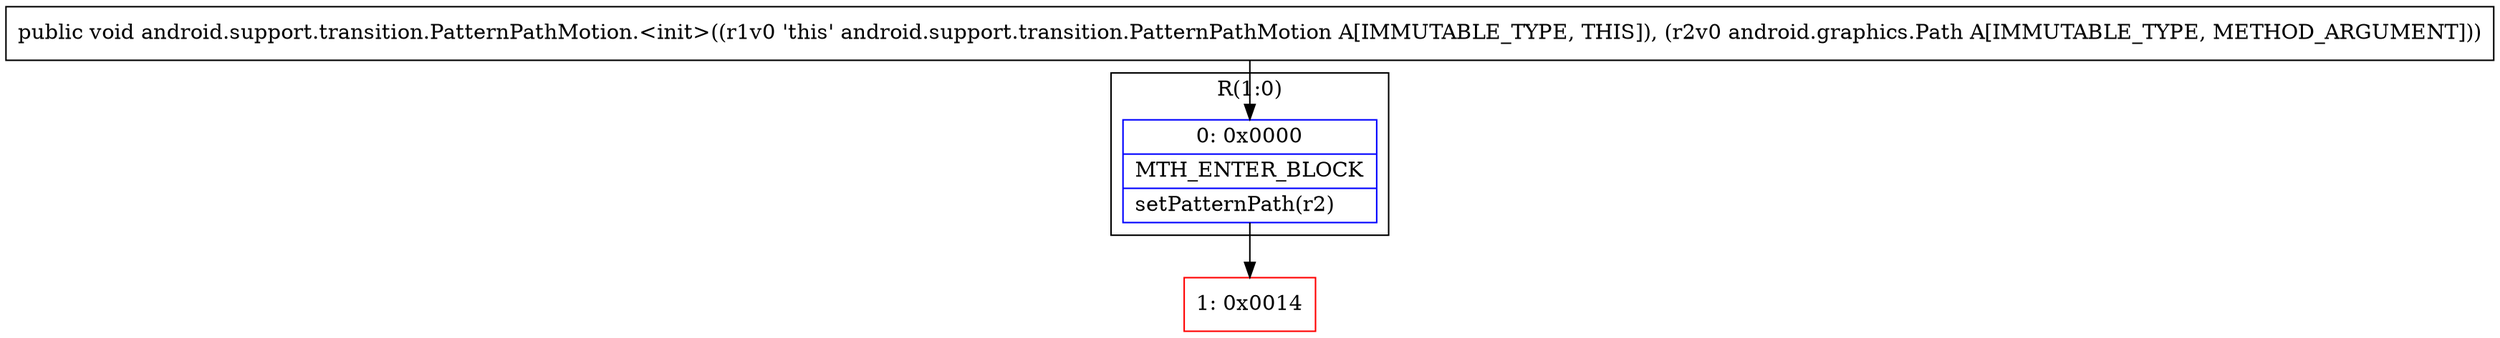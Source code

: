 digraph "CFG forandroid.support.transition.PatternPathMotion.\<init\>(Landroid\/graphics\/Path;)V" {
subgraph cluster_Region_213622930 {
label = "R(1:0)";
node [shape=record,color=blue];
Node_0 [shape=record,label="{0\:\ 0x0000|MTH_ENTER_BLOCK\l|setPatternPath(r2)\l}"];
}
Node_1 [shape=record,color=red,label="{1\:\ 0x0014}"];
MethodNode[shape=record,label="{public void android.support.transition.PatternPathMotion.\<init\>((r1v0 'this' android.support.transition.PatternPathMotion A[IMMUTABLE_TYPE, THIS]), (r2v0 android.graphics.Path A[IMMUTABLE_TYPE, METHOD_ARGUMENT])) }"];
MethodNode -> Node_0;
Node_0 -> Node_1;
}

